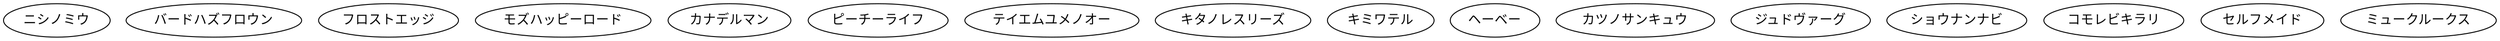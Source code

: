digraph G {
0[label=ニシノミウ];
1[label=バードハズフロウン];
2[label=フロストエッジ];
3[label=モズハッピーロード];
4[label=カナデルマン];
5[label=ピーチーライフ];
6[label=テイエムユメノオー];
7[label=キタノレスリーズ];
8[label=キミワテル];
9[label=ヘーベー];
10[label=カツノサンキュウ];
11[label=ジュドヴァーグ];
12[label=ショウナンナビ];
13[label=コモレビキラリ];
14[label=セルフメイド];
15[label=ミュークルークス];
}
